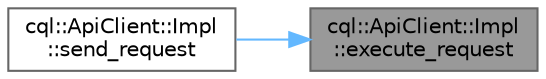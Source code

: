 digraph "cql::ApiClient::Impl::execute_request"
{
 // INTERACTIVE_SVG=YES
 // LATEX_PDF_SIZE
  bgcolor="transparent";
  edge [fontname=Helvetica,fontsize=10,labelfontname=Helvetica,labelfontsize=10];
  node [fontname=Helvetica,fontsize=10,shape=box,height=0.2,width=0.4];
  rankdir="RL";
  Node1 [id="Node000001",label="cql::ApiClient::Impl\l::execute_request",height=0.2,width=0.4,color="gray40", fillcolor="grey60", style="filled", fontcolor="black",tooltip=" "];
  Node1 -> Node2 [id="edge1_Node000001_Node000002",dir="back",color="steelblue1",style="solid",tooltip=" "];
  Node2 [id="Node000002",label="cql::ApiClient::Impl\l::send_request",height=0.2,width=0.4,color="grey40", fillcolor="white", style="filled",URL="$structcql_1_1_api_client_1_1_impl.html#aa325ae282b18a29f9d732489f18bd2ed",tooltip=" "];
}

